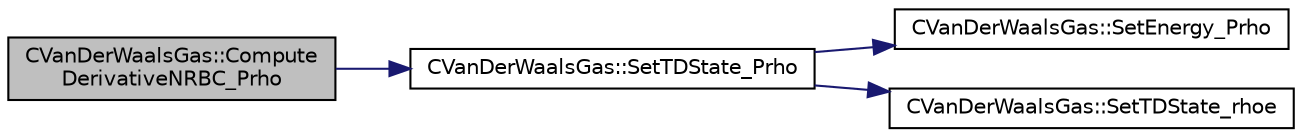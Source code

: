 digraph "CVanDerWaalsGas::ComputeDerivativeNRBC_Prho"
{
 // LATEX_PDF_SIZE
  edge [fontname="Helvetica",fontsize="10",labelfontname="Helvetica",labelfontsize="10"];
  node [fontname="Helvetica",fontsize="10",shape=record];
  rankdir="LR";
  Node1 [label="CVanDerWaalsGas::Compute\lDerivativeNRBC_Prho",height=0.2,width=0.4,color="black", fillcolor="grey75", style="filled", fontcolor="black",tooltip="compute some derivatives of enthalpy and entropy needed for subsonic inflow BC"];
  Node1 -> Node2 [color="midnightblue",fontsize="10",style="solid",fontname="Helvetica"];
  Node2 [label="CVanDerWaalsGas::SetTDState_Prho",height=0.2,width=0.4,color="black", fillcolor="white", style="filled",URL="$classCVanDerWaalsGas.html#a3e3819999d02ba7e9d6fd90562f4e53b",tooltip="Set the Dimensionless State using Pressure and Density."];
  Node2 -> Node3 [color="midnightblue",fontsize="10",style="solid",fontname="Helvetica"];
  Node3 [label="CVanDerWaalsGas::SetEnergy_Prho",height=0.2,width=0.4,color="black", fillcolor="white", style="filled",URL="$classCVanDerWaalsGas.html#a9e4267c2c8ab42452b25d04c1d30cc36",tooltip="Set the Dimensionless Internal Energy using Pressure and Density."];
  Node2 -> Node4 [color="midnightblue",fontsize="10",style="solid",fontname="Helvetica"];
  Node4 [label="CVanDerWaalsGas::SetTDState_rhoe",height=0.2,width=0.4,color="black", fillcolor="white", style="filled",URL="$classCVanDerWaalsGas.html#ae5bc1ea081a267022bc6c6626b17179b",tooltip="Set the Dimensionless State using Density and Internal Energy."];
}

